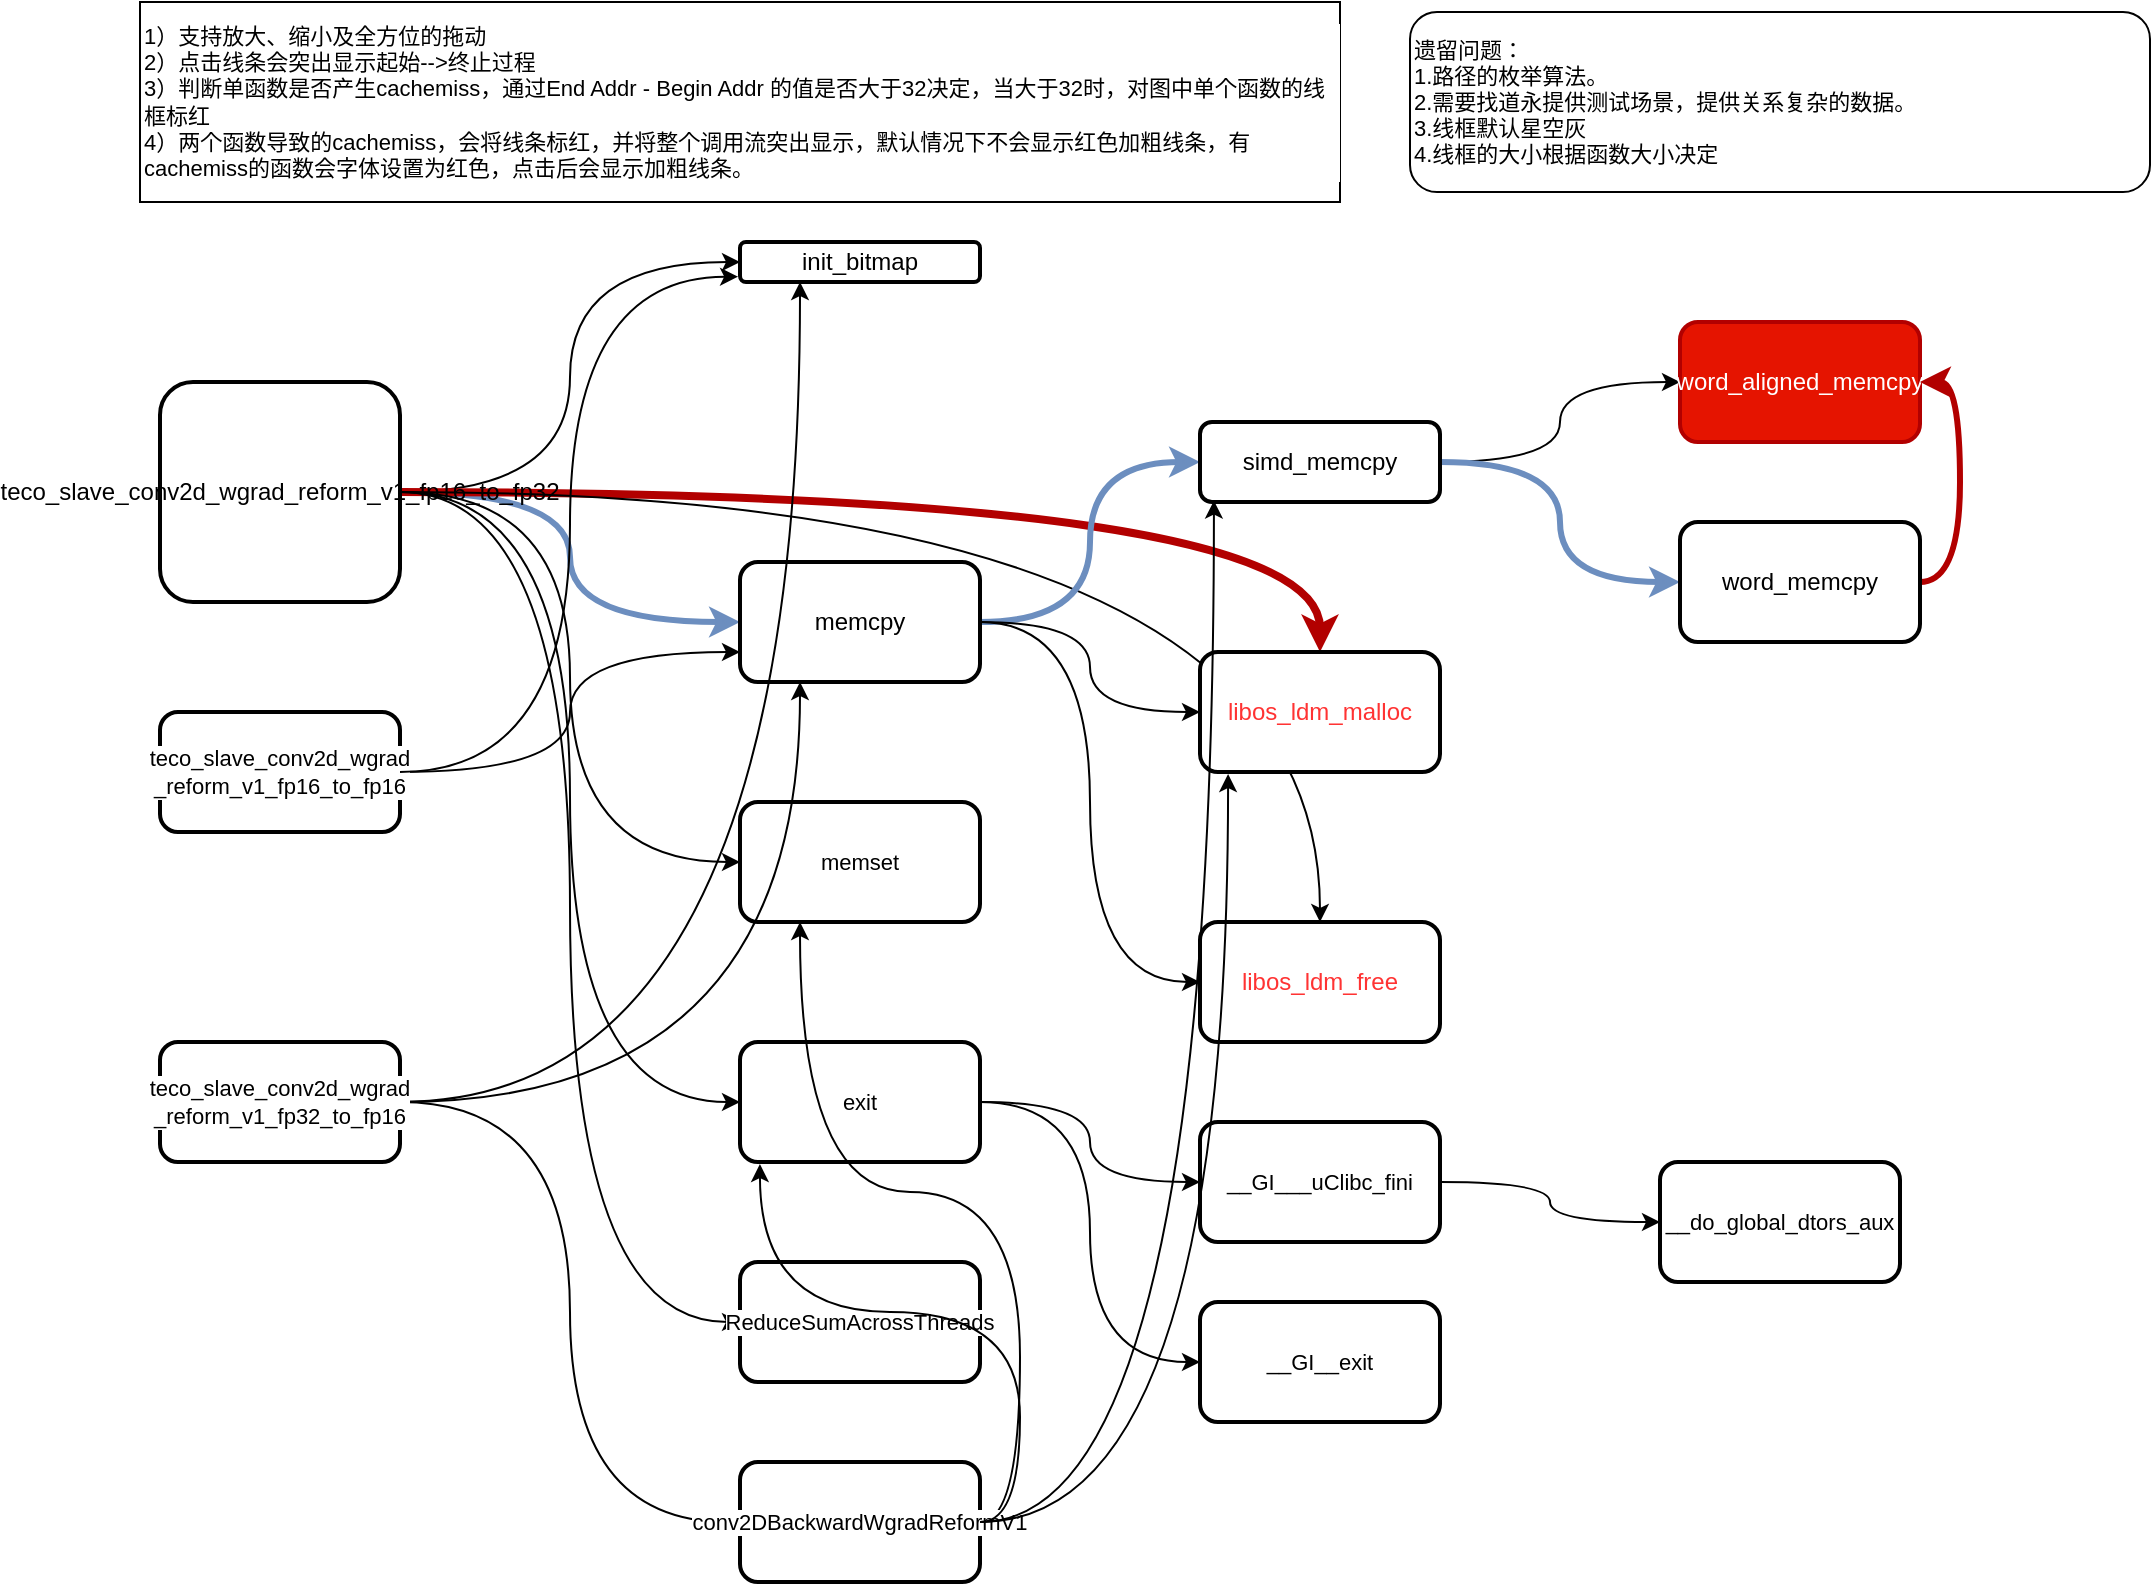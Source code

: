 <mxfile version="24.4.8" type="github">
  <diagram name="第 1 页" id="PW9g4ghxFXJWMWBYfiqS">
    <mxGraphModel dx="2203" dy="787" grid="1" gridSize="10" guides="1" tooltips="1" connect="1" arrows="1" fold="1" page="1" pageScale="1" pageWidth="827" pageHeight="1169" math="0" shadow="0">
      <root>
        <mxCell id="0" />
        <mxCell id="1" parent="0" />
        <mxCell id="csPipg4MfPvLJTQ6KdWC-10" style="edgeStyle=orthogonalEdgeStyle;rounded=0;orthogonalLoop=1;jettySize=auto;html=1;exitX=1;exitY=0.5;exitDx=0;exitDy=0;entryX=0;entryY=0.5;entryDx=0;entryDy=0;curved=1;" edge="1" parent="1" source="csPipg4MfPvLJTQ6KdWC-1" target="csPipg4MfPvLJTQ6KdWC-2">
          <mxGeometry relative="1" as="geometry" />
        </mxCell>
        <mxCell id="csPipg4MfPvLJTQ6KdWC-11" style="edgeStyle=orthogonalEdgeStyle;rounded=0;orthogonalLoop=1;jettySize=auto;html=1;exitX=1;exitY=0.5;exitDx=0;exitDy=0;entryX=0;entryY=0.5;entryDx=0;entryDy=0;curved=1;fillColor=#dae8fc;gradientColor=#7ea6e0;strokeColor=#6c8ebf;strokeWidth=3;" edge="1" parent="1" source="csPipg4MfPvLJTQ6KdWC-1" target="csPipg4MfPvLJTQ6KdWC-3">
          <mxGeometry relative="1" as="geometry" />
        </mxCell>
        <mxCell id="csPipg4MfPvLJTQ6KdWC-20" style="edgeStyle=orthogonalEdgeStyle;curved=1;rounded=0;orthogonalLoop=1;jettySize=auto;html=1;exitX=1;exitY=0.5;exitDx=0;exitDy=0;entryX=0.5;entryY=0;entryDx=0;entryDy=0;strokeColor=#B20000;align=center;verticalAlign=middle;fontFamily=Helvetica;fontSize=11;fontColor=default;labelBackgroundColor=default;endArrow=classic;fillColor=#e51400;strokeWidth=4;" edge="1" parent="1" source="csPipg4MfPvLJTQ6KdWC-1" target="csPipg4MfPvLJTQ6KdWC-5">
          <mxGeometry relative="1" as="geometry" />
        </mxCell>
        <mxCell id="csPipg4MfPvLJTQ6KdWC-21" style="edgeStyle=orthogonalEdgeStyle;curved=1;rounded=0;orthogonalLoop=1;jettySize=auto;html=1;exitX=1;exitY=0.5;exitDx=0;exitDy=0;entryX=0;entryY=0.5;entryDx=0;entryDy=0;strokeColor=default;align=center;verticalAlign=middle;fontFamily=Helvetica;fontSize=11;fontColor=default;labelBackgroundColor=default;endArrow=classic;" edge="1" parent="1" source="csPipg4MfPvLJTQ6KdWC-1" target="csPipg4MfPvLJTQ6KdWC-19">
          <mxGeometry relative="1" as="geometry" />
        </mxCell>
        <mxCell id="csPipg4MfPvLJTQ6KdWC-29" style="edgeStyle=orthogonalEdgeStyle;curved=1;rounded=0;orthogonalLoop=1;jettySize=auto;html=1;exitX=1;exitY=0.5;exitDx=0;exitDy=0;entryX=0;entryY=0.5;entryDx=0;entryDy=0;strokeColor=default;align=center;verticalAlign=middle;fontFamily=Helvetica;fontSize=11;fontColor=default;labelBackgroundColor=default;endArrow=classic;" edge="1" parent="1" source="csPipg4MfPvLJTQ6KdWC-1" target="csPipg4MfPvLJTQ6KdWC-22">
          <mxGeometry relative="1" as="geometry" />
        </mxCell>
        <mxCell id="csPipg4MfPvLJTQ6KdWC-31" style="edgeStyle=orthogonalEdgeStyle;curved=1;rounded=0;orthogonalLoop=1;jettySize=auto;html=1;exitX=1;exitY=0.5;exitDx=0;exitDy=0;entryX=0;entryY=0.5;entryDx=0;entryDy=0;strokeColor=default;align=center;verticalAlign=middle;fontFamily=Helvetica;fontSize=11;fontColor=default;labelBackgroundColor=default;endArrow=classic;" edge="1" parent="1" source="csPipg4MfPvLJTQ6KdWC-1" target="csPipg4MfPvLJTQ6KdWC-30">
          <mxGeometry relative="1" as="geometry" />
        </mxCell>
        <mxCell id="csPipg4MfPvLJTQ6KdWC-36" style="edgeStyle=orthogonalEdgeStyle;curved=1;rounded=0;orthogonalLoop=1;jettySize=auto;html=1;exitX=1;exitY=0.5;exitDx=0;exitDy=0;strokeColor=default;align=center;verticalAlign=middle;fontFamily=Helvetica;fontSize=11;fontColor=default;labelBackgroundColor=default;endArrow=classic;" edge="1" parent="1" source="csPipg4MfPvLJTQ6KdWC-1" target="csPipg4MfPvLJTQ6KdWC-6">
          <mxGeometry relative="1" as="geometry" />
        </mxCell>
        <mxCell id="csPipg4MfPvLJTQ6KdWC-1" value="teco_slave_conv2d_wgrad_&lt;span style=&quot;background-color: initial;&quot;&gt;reform_v1_fp16_to_fp32&lt;/span&gt;" style="rounded=1;whiteSpace=wrap;html=1;strokeWidth=2;" vertex="1" parent="1">
          <mxGeometry x="20" y="390" width="120" height="110" as="geometry" />
        </mxCell>
        <mxCell id="csPipg4MfPvLJTQ6KdWC-2" value="init_bitmap" style="rounded=1;whiteSpace=wrap;html=1;strokeWidth=2;" vertex="1" parent="1">
          <mxGeometry x="310" y="320" width="120" height="20" as="geometry" />
        </mxCell>
        <mxCell id="csPipg4MfPvLJTQ6KdWC-12" style="edgeStyle=orthogonalEdgeStyle;curved=1;rounded=0;orthogonalLoop=1;jettySize=auto;html=1;exitX=1;exitY=0.5;exitDx=0;exitDy=0;entryX=0;entryY=0.5;entryDx=0;entryDy=0;strokeColor=#6c8ebf;align=center;verticalAlign=middle;fontFamily=Helvetica;fontSize=11;fontColor=default;labelBackgroundColor=default;endArrow=classic;fillColor=#dae8fc;gradientColor=#7ea6e0;strokeWidth=3;" edge="1" parent="1" source="csPipg4MfPvLJTQ6KdWC-3" target="csPipg4MfPvLJTQ6KdWC-4">
          <mxGeometry relative="1" as="geometry" />
        </mxCell>
        <mxCell id="csPipg4MfPvLJTQ6KdWC-13" style="edgeStyle=orthogonalEdgeStyle;curved=1;rounded=0;orthogonalLoop=1;jettySize=auto;html=1;exitX=1;exitY=0.5;exitDx=0;exitDy=0;entryX=0;entryY=0.5;entryDx=0;entryDy=0;strokeColor=default;align=center;verticalAlign=middle;fontFamily=Helvetica;fontSize=11;fontColor=default;labelBackgroundColor=default;endArrow=classic;" edge="1" parent="1" source="csPipg4MfPvLJTQ6KdWC-3" target="csPipg4MfPvLJTQ6KdWC-5">
          <mxGeometry relative="1" as="geometry" />
        </mxCell>
        <mxCell id="csPipg4MfPvLJTQ6KdWC-14" style="edgeStyle=orthogonalEdgeStyle;curved=1;rounded=0;orthogonalLoop=1;jettySize=auto;html=1;exitX=1;exitY=0.5;exitDx=0;exitDy=0;entryX=0;entryY=0.5;entryDx=0;entryDy=0;align=center;verticalAlign=middle;fontFamily=Helvetica;fontSize=11;fontColor=default;labelBackgroundColor=default;endArrow=classic;strokeWidth=1;" edge="1" parent="1" source="csPipg4MfPvLJTQ6KdWC-3" target="csPipg4MfPvLJTQ6KdWC-6">
          <mxGeometry relative="1" as="geometry" />
        </mxCell>
        <mxCell id="csPipg4MfPvLJTQ6KdWC-3" value="memcpy" style="rounded=1;whiteSpace=wrap;html=1;strokeWidth=2;" vertex="1" parent="1">
          <mxGeometry x="310" y="480" width="120" height="60" as="geometry" />
        </mxCell>
        <mxCell id="csPipg4MfPvLJTQ6KdWC-15" style="edgeStyle=orthogonalEdgeStyle;curved=1;rounded=0;orthogonalLoop=1;jettySize=auto;html=1;exitX=1;exitY=0.5;exitDx=0;exitDy=0;entryX=0;entryY=0.5;entryDx=0;entryDy=0;strokeColor=default;align=center;verticalAlign=middle;fontFamily=Helvetica;fontSize=11;fontColor=default;labelBackgroundColor=default;endArrow=classic;" edge="1" parent="1" source="csPipg4MfPvLJTQ6KdWC-4" target="csPipg4MfPvLJTQ6KdWC-7">
          <mxGeometry relative="1" as="geometry" />
        </mxCell>
        <mxCell id="csPipg4MfPvLJTQ6KdWC-17" style="edgeStyle=orthogonalEdgeStyle;curved=1;rounded=0;orthogonalLoop=1;jettySize=auto;html=1;exitX=1;exitY=0.5;exitDx=0;exitDy=0;entryX=0;entryY=0.5;entryDx=0;entryDy=0;strokeColor=#6c8ebf;align=center;verticalAlign=middle;fontFamily=Helvetica;fontSize=11;fontColor=default;labelBackgroundColor=default;endArrow=classic;fillColor=#dae8fc;gradientColor=#7ea6e0;strokeWidth=3;" edge="1" parent="1" source="csPipg4MfPvLJTQ6KdWC-4" target="csPipg4MfPvLJTQ6KdWC-8">
          <mxGeometry relative="1" as="geometry" />
        </mxCell>
        <mxCell id="csPipg4MfPvLJTQ6KdWC-4" value="simd_memcpy" style="rounded=1;whiteSpace=wrap;html=1;strokeWidth=2;" vertex="1" parent="1">
          <mxGeometry x="540" y="410" width="120" height="40" as="geometry" />
        </mxCell>
        <mxCell id="csPipg4MfPvLJTQ6KdWC-5" value="libos_ldm_malloc" style="rounded=1;whiteSpace=wrap;html=1;fontColor=#FF3333;strokeWidth=2;" vertex="1" parent="1">
          <mxGeometry x="540" y="525" width="120" height="60" as="geometry" />
        </mxCell>
        <mxCell id="csPipg4MfPvLJTQ6KdWC-6" value="libos_ldm_free" style="rounded=1;whiteSpace=wrap;html=1;fontColor=#FF3333;strokeWidth=2;" vertex="1" parent="1">
          <mxGeometry x="540" y="660" width="120" height="60" as="geometry" />
        </mxCell>
        <mxCell id="csPipg4MfPvLJTQ6KdWC-7" value="word_aligned_memcpy" style="rounded=1;whiteSpace=wrap;html=1;strokeColor=#B20000;strokeWidth=2;fillColor=#e51400;fontColor=#ffffff;" vertex="1" parent="1">
          <mxGeometry x="780" y="360" width="120" height="60" as="geometry" />
        </mxCell>
        <mxCell id="csPipg4MfPvLJTQ6KdWC-18" style="edgeStyle=orthogonalEdgeStyle;curved=1;rounded=0;orthogonalLoop=1;jettySize=auto;html=1;exitX=1;exitY=0.5;exitDx=0;exitDy=0;entryX=1;entryY=0.5;entryDx=0;entryDy=0;strokeColor=#B20000;align=center;verticalAlign=middle;fontFamily=Helvetica;fontSize=11;fontColor=default;labelBackgroundColor=default;endArrow=classic;strokeWidth=3;fillColor=#e51400;" edge="1" parent="1" source="csPipg4MfPvLJTQ6KdWC-8" target="csPipg4MfPvLJTQ6KdWC-7">
          <mxGeometry relative="1" as="geometry" />
        </mxCell>
        <mxCell id="csPipg4MfPvLJTQ6KdWC-8" value="word_memcpy" style="rounded=1;whiteSpace=wrap;html=1;strokeWidth=2;" vertex="1" parent="1">
          <mxGeometry x="780" y="460" width="120" height="60" as="geometry" />
        </mxCell>
        <mxCell id="csPipg4MfPvLJTQ6KdWC-19" value="&lt;span style=&quot;font-size: 11px;&quot;&gt;memset&lt;/span&gt;" style="rounded=1;whiteSpace=wrap;html=1;fontFamily=Helvetica;fontSize=11;fontColor=default;labelBackgroundColor=default;strokeWidth=2;" vertex="1" parent="1">
          <mxGeometry x="310" y="600" width="120" height="60" as="geometry" />
        </mxCell>
        <mxCell id="csPipg4MfPvLJTQ6KdWC-27" style="edgeStyle=orthogonalEdgeStyle;curved=1;rounded=0;orthogonalLoop=1;jettySize=auto;html=1;exitX=1;exitY=0.5;exitDx=0;exitDy=0;strokeColor=default;align=center;verticalAlign=middle;fontFamily=Helvetica;fontSize=11;fontColor=default;labelBackgroundColor=default;endArrow=classic;" edge="1" parent="1" source="csPipg4MfPvLJTQ6KdWC-22" target="csPipg4MfPvLJTQ6KdWC-23">
          <mxGeometry relative="1" as="geometry" />
        </mxCell>
        <mxCell id="csPipg4MfPvLJTQ6KdWC-28" style="edgeStyle=orthogonalEdgeStyle;curved=1;rounded=0;orthogonalLoop=1;jettySize=auto;html=1;exitX=1;exitY=0.5;exitDx=0;exitDy=0;entryX=0;entryY=0.5;entryDx=0;entryDy=0;strokeColor=default;align=center;verticalAlign=middle;fontFamily=Helvetica;fontSize=11;fontColor=default;labelBackgroundColor=default;endArrow=classic;" edge="1" parent="1" source="csPipg4MfPvLJTQ6KdWC-22" target="csPipg4MfPvLJTQ6KdWC-24">
          <mxGeometry relative="1" as="geometry" />
        </mxCell>
        <mxCell id="csPipg4MfPvLJTQ6KdWC-22" value="&lt;span style=&quot;font-size: 11px;&quot;&gt;exit&lt;/span&gt;" style="rounded=1;whiteSpace=wrap;html=1;fontFamily=Helvetica;fontSize=11;fontColor=default;labelBackgroundColor=default;strokeWidth=2;" vertex="1" parent="1">
          <mxGeometry x="310" y="720" width="120" height="60" as="geometry" />
        </mxCell>
        <mxCell id="csPipg4MfPvLJTQ6KdWC-26" style="edgeStyle=orthogonalEdgeStyle;curved=1;rounded=0;orthogonalLoop=1;jettySize=auto;html=1;exitX=1;exitY=0.5;exitDx=0;exitDy=0;entryX=0;entryY=0.5;entryDx=0;entryDy=0;strokeColor=default;align=center;verticalAlign=middle;fontFamily=Helvetica;fontSize=11;fontColor=default;labelBackgroundColor=default;endArrow=classic;" edge="1" parent="1" source="csPipg4MfPvLJTQ6KdWC-23" target="csPipg4MfPvLJTQ6KdWC-25">
          <mxGeometry relative="1" as="geometry" />
        </mxCell>
        <mxCell id="csPipg4MfPvLJTQ6KdWC-23" value="&lt;span style=&quot;font-size: 11px;&quot;&gt;__GI___uClibc_fini&lt;/span&gt;" style="rounded=1;whiteSpace=wrap;html=1;fontFamily=Helvetica;fontSize=11;fontColor=default;labelBackgroundColor=default;strokeWidth=2;" vertex="1" parent="1">
          <mxGeometry x="540" y="760" width="120" height="60" as="geometry" />
        </mxCell>
        <mxCell id="csPipg4MfPvLJTQ6KdWC-24" value="&lt;span style=&quot;font-size: 11px;&quot;&gt;__GI__exit&lt;/span&gt;" style="rounded=1;whiteSpace=wrap;html=1;fontFamily=Helvetica;fontSize=11;fontColor=default;labelBackgroundColor=default;strokeWidth=2;" vertex="1" parent="1">
          <mxGeometry x="540" y="850" width="120" height="60" as="geometry" />
        </mxCell>
        <mxCell id="csPipg4MfPvLJTQ6KdWC-25" value="&lt;span style=&quot;font-size: 11px;&quot;&gt;__do_global_dtors_aux&lt;/span&gt;" style="rounded=1;whiteSpace=wrap;html=1;fontFamily=Helvetica;fontSize=11;fontColor=default;labelBackgroundColor=default;strokeWidth=2;" vertex="1" parent="1">
          <mxGeometry x="770" y="780" width="120" height="60" as="geometry" />
        </mxCell>
        <mxCell id="csPipg4MfPvLJTQ6KdWC-30" value="&lt;span style=&quot;font-size: 11px;&quot;&gt;ReduceSumAcrossThreads&lt;/span&gt;" style="rounded=1;whiteSpace=wrap;html=1;fontFamily=Helvetica;fontSize=11;fontColor=default;labelBackgroundColor=default;strokeWidth=2;" vertex="1" parent="1">
          <mxGeometry x="310" y="830" width="120" height="60" as="geometry" />
        </mxCell>
        <mxCell id="csPipg4MfPvLJTQ6KdWC-35" style="edgeStyle=orthogonalEdgeStyle;curved=1;rounded=0;orthogonalLoop=1;jettySize=auto;html=1;exitX=1;exitY=0.5;exitDx=0;exitDy=0;entryX=0;entryY=0.75;entryDx=0;entryDy=0;align=center;verticalAlign=middle;fontFamily=Helvetica;fontSize=11;fontColor=default;labelBackgroundColor=default;endArrow=classic;strokeWidth=1;" edge="1" parent="1" source="csPipg4MfPvLJTQ6KdWC-32" target="csPipg4MfPvLJTQ6KdWC-3">
          <mxGeometry relative="1" as="geometry" />
        </mxCell>
        <mxCell id="csPipg4MfPvLJTQ6KdWC-32" value="&lt;span style=&quot;font-size: 11px;&quot;&gt;teco_slave_conv2d_wgrad&lt;/span&gt;&lt;div&gt;&lt;span style=&quot;font-size: 11px;&quot;&gt;_reform_v1_fp16_to_fp16&lt;/span&gt;&lt;/div&gt;" style="rounded=1;whiteSpace=wrap;html=1;fontFamily=Helvetica;fontSize=11;fontColor=default;labelBackgroundColor=default;strokeWidth=2;" vertex="1" parent="1">
          <mxGeometry x="20" y="555" width="120" height="60" as="geometry" />
        </mxCell>
        <mxCell id="csPipg4MfPvLJTQ6KdWC-34" style="edgeStyle=orthogonalEdgeStyle;curved=1;rounded=0;orthogonalLoop=1;jettySize=auto;html=1;exitX=1;exitY=0.5;exitDx=0;exitDy=0;entryX=-0.008;entryY=0.867;entryDx=0;entryDy=0;entryPerimeter=0;strokeColor=default;align=center;verticalAlign=middle;fontFamily=Helvetica;fontSize=11;fontColor=default;labelBackgroundColor=default;endArrow=classic;" edge="1" parent="1" source="csPipg4MfPvLJTQ6KdWC-32" target="csPipg4MfPvLJTQ6KdWC-2">
          <mxGeometry relative="1" as="geometry" />
        </mxCell>
        <mxCell id="csPipg4MfPvLJTQ6KdWC-38" style="edgeStyle=orthogonalEdgeStyle;curved=1;rounded=0;orthogonalLoop=1;jettySize=auto;html=1;exitX=1;exitY=0.5;exitDx=0;exitDy=0;entryX=0.25;entryY=1;entryDx=0;entryDy=0;strokeColor=default;align=center;verticalAlign=middle;fontFamily=Helvetica;fontSize=11;fontColor=default;labelBackgroundColor=default;endArrow=classic;" edge="1" parent="1" source="csPipg4MfPvLJTQ6KdWC-37" target="csPipg4MfPvLJTQ6KdWC-2">
          <mxGeometry relative="1" as="geometry" />
        </mxCell>
        <mxCell id="csPipg4MfPvLJTQ6KdWC-39" style="edgeStyle=orthogonalEdgeStyle;curved=1;rounded=0;orthogonalLoop=1;jettySize=auto;html=1;exitX=1;exitY=0.5;exitDx=0;exitDy=0;entryX=0.25;entryY=1;entryDx=0;entryDy=0;strokeColor=default;align=center;verticalAlign=middle;fontFamily=Helvetica;fontSize=11;fontColor=default;labelBackgroundColor=default;endArrow=classic;" edge="1" parent="1" source="csPipg4MfPvLJTQ6KdWC-37" target="csPipg4MfPvLJTQ6KdWC-3">
          <mxGeometry relative="1" as="geometry" />
        </mxCell>
        <mxCell id="csPipg4MfPvLJTQ6KdWC-41" style="edgeStyle=orthogonalEdgeStyle;curved=1;rounded=0;orthogonalLoop=1;jettySize=auto;html=1;exitX=1;exitY=0.5;exitDx=0;exitDy=0;entryX=0;entryY=0.5;entryDx=0;entryDy=0;strokeColor=default;align=center;verticalAlign=middle;fontFamily=Helvetica;fontSize=11;fontColor=default;labelBackgroundColor=default;endArrow=classic;" edge="1" parent="1" source="csPipg4MfPvLJTQ6KdWC-37" target="csPipg4MfPvLJTQ6KdWC-40">
          <mxGeometry relative="1" as="geometry" />
        </mxCell>
        <mxCell id="csPipg4MfPvLJTQ6KdWC-37" value="&lt;span style=&quot;font-size: 11px;&quot;&gt;teco_slave_conv2d_wgrad&lt;/span&gt;&lt;div&gt;&lt;span style=&quot;font-size: 11px;&quot;&gt;_reform_v1_fp32_to_fp16&lt;/span&gt;&lt;br&gt;&lt;/div&gt;" style="rounded=1;whiteSpace=wrap;html=1;fontFamily=Helvetica;fontSize=11;fontColor=default;labelBackgroundColor=default;strokeWidth=2;" vertex="1" parent="1">
          <mxGeometry x="20" y="720" width="120" height="60" as="geometry" />
        </mxCell>
        <mxCell id="csPipg4MfPvLJTQ6KdWC-44" style="edgeStyle=orthogonalEdgeStyle;curved=1;rounded=0;orthogonalLoop=1;jettySize=auto;html=1;exitX=1;exitY=0.5;exitDx=0;exitDy=0;entryX=0.25;entryY=1;entryDx=0;entryDy=0;strokeColor=default;align=center;verticalAlign=middle;fontFamily=Helvetica;fontSize=11;fontColor=default;labelBackgroundColor=default;endArrow=classic;" edge="1" parent="1" source="csPipg4MfPvLJTQ6KdWC-40" target="csPipg4MfPvLJTQ6KdWC-19">
          <mxGeometry relative="1" as="geometry" />
        </mxCell>
        <mxCell id="csPipg4MfPvLJTQ6KdWC-40" value="&lt;span style=&quot;font-size: 11px;&quot;&gt;conv2DBackwardWgradReformV1&lt;/span&gt;" style="rounded=1;whiteSpace=wrap;html=1;fontFamily=Helvetica;fontSize=11;fontColor=default;labelBackgroundColor=default;strokeWidth=2;" vertex="1" parent="1">
          <mxGeometry x="310" y="930" width="120" height="60" as="geometry" />
        </mxCell>
        <mxCell id="csPipg4MfPvLJTQ6KdWC-42" style="edgeStyle=orthogonalEdgeStyle;curved=1;rounded=0;orthogonalLoop=1;jettySize=auto;html=1;exitX=1;exitY=0.5;exitDx=0;exitDy=0;entryX=0.117;entryY=1.017;entryDx=0;entryDy=0;entryPerimeter=0;strokeColor=default;align=center;verticalAlign=middle;fontFamily=Helvetica;fontSize=11;fontColor=default;labelBackgroundColor=default;endArrow=classic;" edge="1" parent="1" source="csPipg4MfPvLJTQ6KdWC-40" target="csPipg4MfPvLJTQ6KdWC-5">
          <mxGeometry relative="1" as="geometry" />
        </mxCell>
        <mxCell id="csPipg4MfPvLJTQ6KdWC-43" style="edgeStyle=orthogonalEdgeStyle;curved=1;rounded=0;orthogonalLoop=1;jettySize=auto;html=1;exitX=1;exitY=0.5;exitDx=0;exitDy=0;entryX=0.058;entryY=0.983;entryDx=0;entryDy=0;entryPerimeter=0;strokeColor=default;align=center;verticalAlign=middle;fontFamily=Helvetica;fontSize=11;fontColor=default;labelBackgroundColor=default;endArrow=classic;" edge="1" parent="1" source="csPipg4MfPvLJTQ6KdWC-40" target="csPipg4MfPvLJTQ6KdWC-4">
          <mxGeometry relative="1" as="geometry" />
        </mxCell>
        <mxCell id="csPipg4MfPvLJTQ6KdWC-45" style="edgeStyle=orthogonalEdgeStyle;curved=1;rounded=0;orthogonalLoop=1;jettySize=auto;html=1;exitX=1;exitY=0.5;exitDx=0;exitDy=0;entryX=0.083;entryY=1.017;entryDx=0;entryDy=0;entryPerimeter=0;strokeColor=default;align=center;verticalAlign=middle;fontFamily=Helvetica;fontSize=11;fontColor=default;labelBackgroundColor=default;endArrow=classic;" edge="1" parent="1" source="csPipg4MfPvLJTQ6KdWC-40" target="csPipg4MfPvLJTQ6KdWC-22">
          <mxGeometry relative="1" as="geometry" />
        </mxCell>
        <mxCell id="csPipg4MfPvLJTQ6KdWC-47" value="1）支持放大、缩小及全方位的拖动&lt;br&gt;2）点击线条会突出显示起始--&amp;gt;终止过程&lt;br&gt;3）判断单函数是否产生cachemiss，通过End Addr -&amp;nbsp;Begin Addr 的值是否大于32决定，当大于32时，对图中单个函数的线框标红&lt;br&gt;4）两个函数导致的cachemiss，会将线条标红，并将整个调用流突出显示，默认情况下不会显示红色加粗线条，有cachemiss的函数会字体设置为红色，点击后会显示加粗线条。" style="whiteSpace=wrap;html=1;fontFamily=Helvetica;fontSize=11;fontColor=default;labelBackgroundColor=default;align=left;" vertex="1" parent="1">
          <mxGeometry x="10" y="200" width="600" height="100" as="geometry" />
        </mxCell>
        <mxCell id="csPipg4MfPvLJTQ6KdWC-50" value="遗留问题：&lt;br&gt;1.路径的枚举算法。&lt;div&gt;2.需要找道永提供测试场景，提供关系复杂的数据。&lt;/div&gt;&lt;div&gt;3.线框默认星空灰&lt;/div&gt;&lt;div&gt;4.线框的大小根据函数大小决定&lt;/div&gt;" style="rounded=1;whiteSpace=wrap;html=1;fontFamily=Helvetica;fontSize=11;fontColor=default;labelBackgroundColor=default;align=left;" vertex="1" parent="1">
          <mxGeometry x="645" y="205" width="370" height="90" as="geometry" />
        </mxCell>
      </root>
    </mxGraphModel>
  </diagram>
</mxfile>
